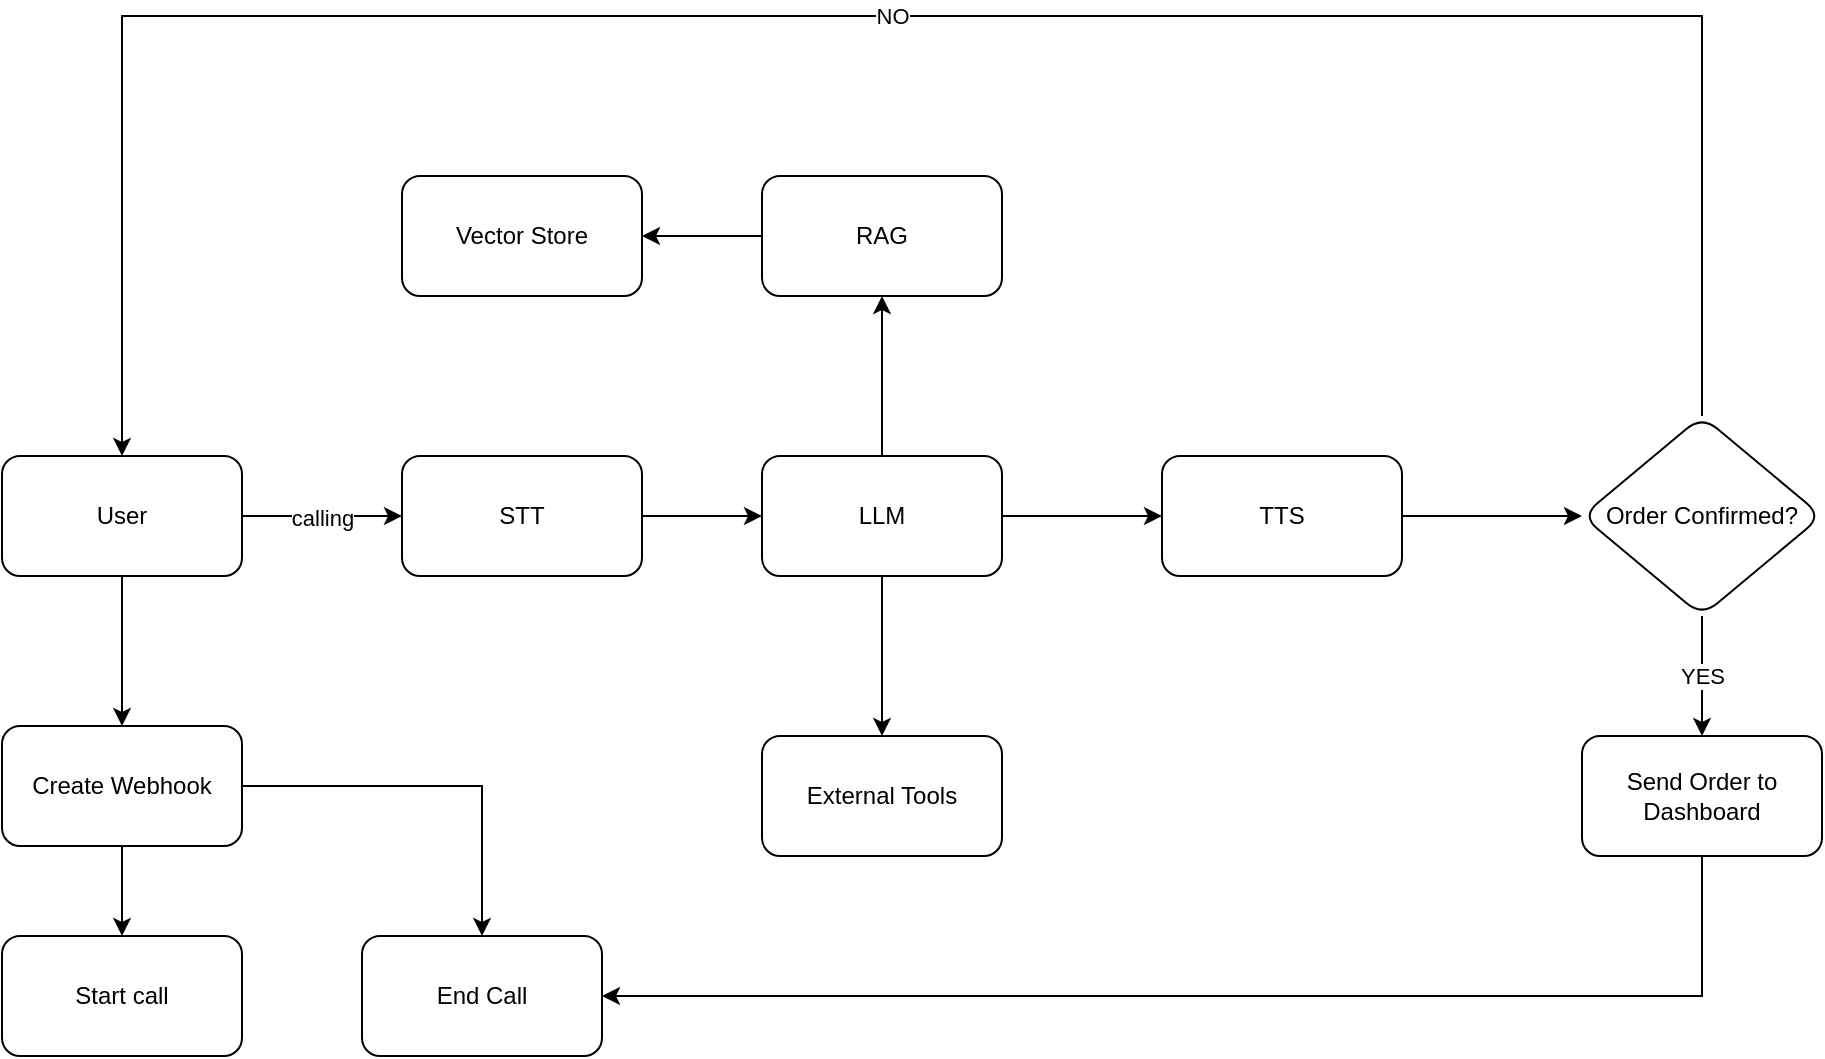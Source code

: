 <mxfile version="26.2.15">
  <diagram name="Page-1" id="5kpeow_wi1fWDSxoJpq-">
    <mxGraphModel dx="1209" dy="719" grid="1" gridSize="10" guides="1" tooltips="1" connect="1" arrows="1" fold="1" page="1" pageScale="1" pageWidth="1100" pageHeight="850" math="0" shadow="0">
      <root>
        <mxCell id="0" />
        <mxCell id="1" parent="0" />
        <mxCell id="u8paVWi_DkXJjyUx3OqU-3" value="calling" style="edgeStyle=orthogonalEdgeStyle;rounded=0;orthogonalLoop=1;jettySize=auto;html=1;" edge="1" parent="1" source="u8paVWi_DkXJjyUx3OqU-1">
          <mxGeometry relative="1" as="geometry">
            <mxPoint x="240" y="290" as="targetPoint" />
          </mxGeometry>
        </mxCell>
        <mxCell id="u8paVWi_DkXJjyUx3OqU-19" value="" style="edgeStyle=orthogonalEdgeStyle;rounded=0;orthogonalLoop=1;jettySize=auto;html=1;" edge="1" parent="1" source="u8paVWi_DkXJjyUx3OqU-1" target="u8paVWi_DkXJjyUx3OqU-18">
          <mxGeometry relative="1" as="geometry" />
        </mxCell>
        <mxCell id="u8paVWi_DkXJjyUx3OqU-1" value="User" style="rounded=1;whiteSpace=wrap;html=1;" vertex="1" parent="1">
          <mxGeometry x="40" y="260" width="120" height="60" as="geometry" />
        </mxCell>
        <mxCell id="u8paVWi_DkXJjyUx3OqU-7" value="" style="edgeStyle=orthogonalEdgeStyle;rounded=0;orthogonalLoop=1;jettySize=auto;html=1;" edge="1" parent="1" source="u8paVWi_DkXJjyUx3OqU-4" target="u8paVWi_DkXJjyUx3OqU-6">
          <mxGeometry relative="1" as="geometry" />
        </mxCell>
        <mxCell id="u8paVWi_DkXJjyUx3OqU-4" value="STT" style="rounded=1;whiteSpace=wrap;html=1;" vertex="1" parent="1">
          <mxGeometry x="240" y="260" width="120" height="60" as="geometry" />
        </mxCell>
        <mxCell id="u8paVWi_DkXJjyUx3OqU-9" value="" style="edgeStyle=orthogonalEdgeStyle;rounded=0;orthogonalLoop=1;jettySize=auto;html=1;" edge="1" parent="1" source="u8paVWi_DkXJjyUx3OqU-6" target="u8paVWi_DkXJjyUx3OqU-8">
          <mxGeometry relative="1" as="geometry" />
        </mxCell>
        <mxCell id="u8paVWi_DkXJjyUx3OqU-13" value="" style="edgeStyle=orthogonalEdgeStyle;rounded=0;orthogonalLoop=1;jettySize=auto;html=1;" edge="1" parent="1" source="u8paVWi_DkXJjyUx3OqU-6" target="u8paVWi_DkXJjyUx3OqU-12">
          <mxGeometry relative="1" as="geometry" />
        </mxCell>
        <mxCell id="u8paVWi_DkXJjyUx3OqU-15" value="" style="edgeStyle=orthogonalEdgeStyle;rounded=0;orthogonalLoop=1;jettySize=auto;html=1;" edge="1" parent="1" source="u8paVWi_DkXJjyUx3OqU-6" target="u8paVWi_DkXJjyUx3OqU-14">
          <mxGeometry relative="1" as="geometry" />
        </mxCell>
        <mxCell id="u8paVWi_DkXJjyUx3OqU-6" value="LLM" style="rounded=1;whiteSpace=wrap;html=1;" vertex="1" parent="1">
          <mxGeometry x="420" y="260" width="120" height="60" as="geometry" />
        </mxCell>
        <mxCell id="u8paVWi_DkXJjyUx3OqU-11" value="" style="edgeStyle=orthogonalEdgeStyle;rounded=0;orthogonalLoop=1;jettySize=auto;html=1;" edge="1" parent="1" source="u8paVWi_DkXJjyUx3OqU-8" target="u8paVWi_DkXJjyUx3OqU-10">
          <mxGeometry relative="1" as="geometry" />
        </mxCell>
        <mxCell id="u8paVWi_DkXJjyUx3OqU-8" value="RAG" style="rounded=1;whiteSpace=wrap;html=1;" vertex="1" parent="1">
          <mxGeometry x="420" y="120" width="120" height="60" as="geometry" />
        </mxCell>
        <mxCell id="u8paVWi_DkXJjyUx3OqU-10" value="Vector Store" style="rounded=1;whiteSpace=wrap;html=1;" vertex="1" parent="1">
          <mxGeometry x="240" y="120" width="120" height="60" as="geometry" />
        </mxCell>
        <mxCell id="u8paVWi_DkXJjyUx3OqU-12" value="External Tools" style="rounded=1;whiteSpace=wrap;html=1;" vertex="1" parent="1">
          <mxGeometry x="420" y="400" width="120" height="60" as="geometry" />
        </mxCell>
        <mxCell id="u8paVWi_DkXJjyUx3OqU-25" value="" style="edgeStyle=orthogonalEdgeStyle;rounded=0;orthogonalLoop=1;jettySize=auto;html=1;" edge="1" parent="1" source="u8paVWi_DkXJjyUx3OqU-14" target="u8paVWi_DkXJjyUx3OqU-24">
          <mxGeometry relative="1" as="geometry" />
        </mxCell>
        <mxCell id="u8paVWi_DkXJjyUx3OqU-14" value="TTS" style="whiteSpace=wrap;html=1;rounded=1;" vertex="1" parent="1">
          <mxGeometry x="620" y="260" width="120" height="60" as="geometry" />
        </mxCell>
        <mxCell id="u8paVWi_DkXJjyUx3OqU-28" style="edgeStyle=orthogonalEdgeStyle;rounded=0;orthogonalLoop=1;jettySize=auto;html=1;entryX=1;entryY=0.5;entryDx=0;entryDy=0;" edge="1" parent="1" source="u8paVWi_DkXJjyUx3OqU-16" target="u8paVWi_DkXJjyUx3OqU-22">
          <mxGeometry relative="1" as="geometry">
            <Array as="points">
              <mxPoint x="890" y="530" />
            </Array>
          </mxGeometry>
        </mxCell>
        <mxCell id="u8paVWi_DkXJjyUx3OqU-16" value="Send Order to Dashboard" style="whiteSpace=wrap;html=1;rounded=1;" vertex="1" parent="1">
          <mxGeometry x="830" y="400" width="120" height="60" as="geometry" />
        </mxCell>
        <mxCell id="u8paVWi_DkXJjyUx3OqU-21" value="" style="edgeStyle=orthogonalEdgeStyle;rounded=0;orthogonalLoop=1;jettySize=auto;html=1;" edge="1" parent="1" source="u8paVWi_DkXJjyUx3OqU-18" target="u8paVWi_DkXJjyUx3OqU-20">
          <mxGeometry relative="1" as="geometry" />
        </mxCell>
        <mxCell id="u8paVWi_DkXJjyUx3OqU-23" value="" style="edgeStyle=orthogonalEdgeStyle;rounded=0;orthogonalLoop=1;jettySize=auto;html=1;" edge="1" parent="1" source="u8paVWi_DkXJjyUx3OqU-18" target="u8paVWi_DkXJjyUx3OqU-22">
          <mxGeometry relative="1" as="geometry" />
        </mxCell>
        <mxCell id="u8paVWi_DkXJjyUx3OqU-18" value="Create Webhook" style="rounded=1;whiteSpace=wrap;html=1;" vertex="1" parent="1">
          <mxGeometry x="40" y="395" width="120" height="60" as="geometry" />
        </mxCell>
        <mxCell id="u8paVWi_DkXJjyUx3OqU-20" value="Start call" style="rounded=1;whiteSpace=wrap;html=1;" vertex="1" parent="1">
          <mxGeometry x="40" y="500" width="120" height="60" as="geometry" />
        </mxCell>
        <mxCell id="u8paVWi_DkXJjyUx3OqU-22" value="End Call" style="rounded=1;whiteSpace=wrap;html=1;" vertex="1" parent="1">
          <mxGeometry x="220" y="500" width="120" height="60" as="geometry" />
        </mxCell>
        <mxCell id="u8paVWi_DkXJjyUx3OqU-26" value="YES" style="edgeStyle=orthogonalEdgeStyle;rounded=0;orthogonalLoop=1;jettySize=auto;html=1;" edge="1" parent="1" source="u8paVWi_DkXJjyUx3OqU-24" target="u8paVWi_DkXJjyUx3OqU-16">
          <mxGeometry relative="1" as="geometry" />
        </mxCell>
        <mxCell id="u8paVWi_DkXJjyUx3OqU-27" value="NO" style="edgeStyle=orthogonalEdgeStyle;rounded=0;orthogonalLoop=1;jettySize=auto;html=1;entryX=0.5;entryY=0;entryDx=0;entryDy=0;exitX=0.5;exitY=0;exitDx=0;exitDy=0;" edge="1" parent="1" source="u8paVWi_DkXJjyUx3OqU-24" target="u8paVWi_DkXJjyUx3OqU-1">
          <mxGeometry relative="1" as="geometry">
            <Array as="points">
              <mxPoint x="890" y="40" />
              <mxPoint x="100" y="40" />
            </Array>
          </mxGeometry>
        </mxCell>
        <mxCell id="u8paVWi_DkXJjyUx3OqU-24" value="Order Confirmed?" style="rhombus;whiteSpace=wrap;html=1;rounded=1;" vertex="1" parent="1">
          <mxGeometry x="830" y="240" width="120" height="100" as="geometry" />
        </mxCell>
      </root>
    </mxGraphModel>
  </diagram>
</mxfile>
